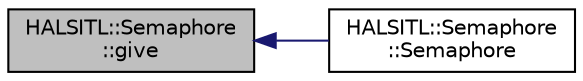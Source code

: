 digraph "HALSITL::Semaphore::give"
{
 // INTERACTIVE_SVG=YES
  edge [fontname="Helvetica",fontsize="10",labelfontname="Helvetica",labelfontsize="10"];
  node [fontname="Helvetica",fontsize="10",shape=record];
  rankdir="LR";
  Node1 [label="HALSITL::Semaphore\l::give",height=0.2,width=0.4,color="black", fillcolor="grey75", style="filled", fontcolor="black"];
  Node1 -> Node2 [dir="back",color="midnightblue",fontsize="10",style="solid",fontname="Helvetica"];
  Node2 [label="HALSITL::Semaphore\l::Semaphore",height=0.2,width=0.4,color="black", fillcolor="white", style="filled",URL="$classHALSITL_1_1Semaphore.html#a32c0ebdf8b6915dbeba1164e7193653e"];
}
